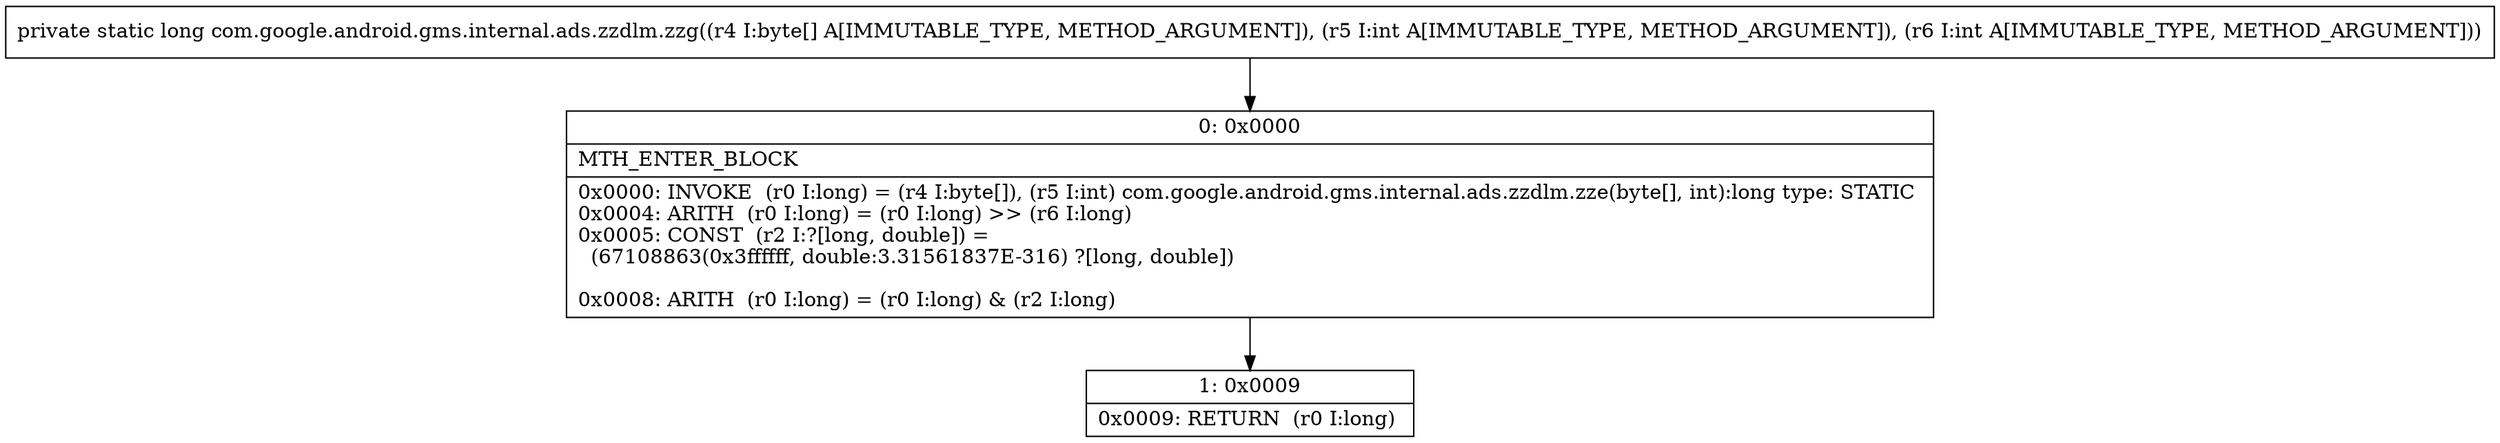 digraph "CFG forcom.google.android.gms.internal.ads.zzdlm.zzg([BII)J" {
Node_0 [shape=record,label="{0\:\ 0x0000|MTH_ENTER_BLOCK\l|0x0000: INVOKE  (r0 I:long) = (r4 I:byte[]), (r5 I:int) com.google.android.gms.internal.ads.zzdlm.zze(byte[], int):long type: STATIC \l0x0004: ARITH  (r0 I:long) = (r0 I:long) \>\> (r6 I:long) \l0x0005: CONST  (r2 I:?[long, double]) = \l  (67108863(0x3ffffff, double:3.31561837E\-316) ?[long, double])\l \l0x0008: ARITH  (r0 I:long) = (r0 I:long) & (r2 I:long) \l}"];
Node_1 [shape=record,label="{1\:\ 0x0009|0x0009: RETURN  (r0 I:long) \l}"];
MethodNode[shape=record,label="{private static long com.google.android.gms.internal.ads.zzdlm.zzg((r4 I:byte[] A[IMMUTABLE_TYPE, METHOD_ARGUMENT]), (r5 I:int A[IMMUTABLE_TYPE, METHOD_ARGUMENT]), (r6 I:int A[IMMUTABLE_TYPE, METHOD_ARGUMENT])) }"];
MethodNode -> Node_0;
Node_0 -> Node_1;
}

